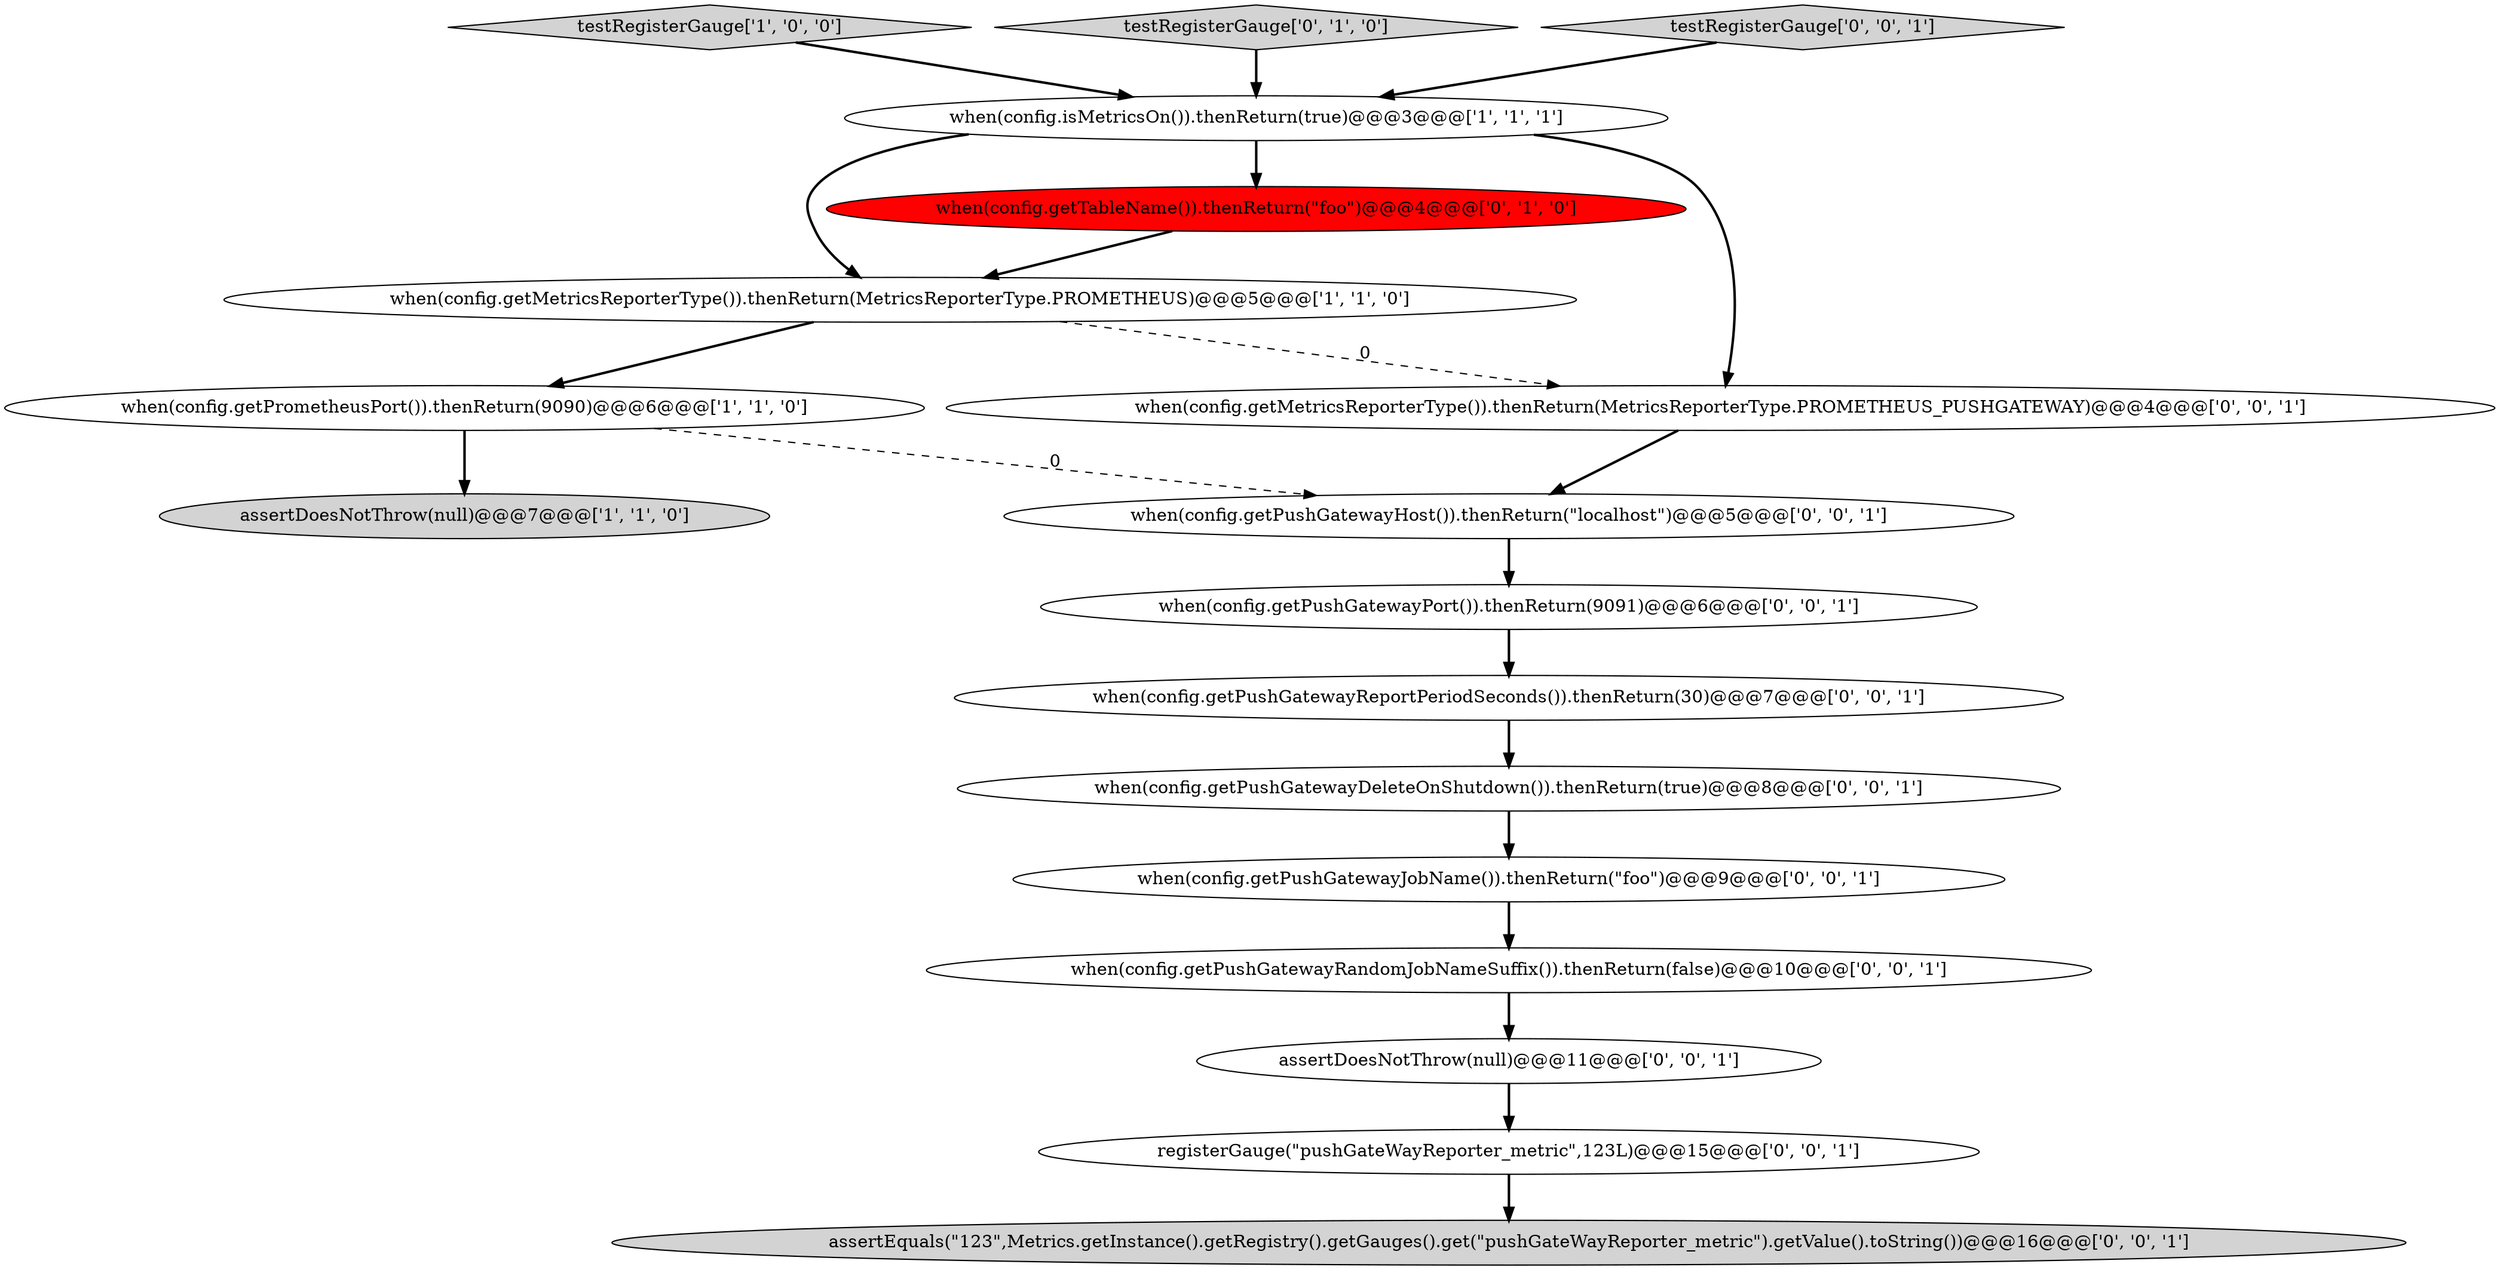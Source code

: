 digraph {
9 [style = filled, label = "when(config.getPushGatewayJobName()).thenReturn(\"foo\")@@@9@@@['0', '0', '1']", fillcolor = white, shape = ellipse image = "AAA0AAABBB3BBB"];
7 [style = filled, label = "when(config.getPushGatewayRandomJobNameSuffix()).thenReturn(false)@@@10@@@['0', '0', '1']", fillcolor = white, shape = ellipse image = "AAA0AAABBB3BBB"];
16 [style = filled, label = "when(config.getPushGatewayHost()).thenReturn(\"localhost\")@@@5@@@['0', '0', '1']", fillcolor = white, shape = ellipse image = "AAA0AAABBB3BBB"];
0 [style = filled, label = "when(config.getMetricsReporterType()).thenReturn(MetricsReporterType.PROMETHEUS)@@@5@@@['1', '1', '0']", fillcolor = white, shape = ellipse image = "AAA0AAABBB1BBB"];
3 [style = filled, label = "assertDoesNotThrow(null)@@@7@@@['1', '1', '0']", fillcolor = lightgray, shape = ellipse image = "AAA0AAABBB1BBB"];
2 [style = filled, label = "when(config.getPrometheusPort()).thenReturn(9090)@@@6@@@['1', '1', '0']", fillcolor = white, shape = ellipse image = "AAA0AAABBB1BBB"];
1 [style = filled, label = "when(config.isMetricsOn()).thenReturn(true)@@@3@@@['1', '1', '1']", fillcolor = white, shape = ellipse image = "AAA0AAABBB1BBB"];
5 [style = filled, label = "when(config.getTableName()).thenReturn(\"foo\")@@@4@@@['0', '1', '0']", fillcolor = red, shape = ellipse image = "AAA1AAABBB2BBB"];
12 [style = filled, label = "when(config.getPushGatewayDeleteOnShutdown()).thenReturn(true)@@@8@@@['0', '0', '1']", fillcolor = white, shape = ellipse image = "AAA0AAABBB3BBB"];
17 [style = filled, label = "registerGauge(\"pushGateWayReporter_metric\",123L)@@@15@@@['0', '0', '1']", fillcolor = white, shape = ellipse image = "AAA0AAABBB3BBB"];
15 [style = filled, label = "when(config.getMetricsReporterType()).thenReturn(MetricsReporterType.PROMETHEUS_PUSHGATEWAY)@@@4@@@['0', '0', '1']", fillcolor = white, shape = ellipse image = "AAA0AAABBB3BBB"];
8 [style = filled, label = "assertEquals(\"123\",Metrics.getInstance().getRegistry().getGauges().get(\"pushGateWayReporter_metric\").getValue().toString())@@@16@@@['0', '0', '1']", fillcolor = lightgray, shape = ellipse image = "AAA0AAABBB3BBB"];
13 [style = filled, label = "when(config.getPushGatewayReportPeriodSeconds()).thenReturn(30)@@@7@@@['0', '0', '1']", fillcolor = white, shape = ellipse image = "AAA0AAABBB3BBB"];
4 [style = filled, label = "testRegisterGauge['1', '0', '0']", fillcolor = lightgray, shape = diamond image = "AAA0AAABBB1BBB"];
6 [style = filled, label = "testRegisterGauge['0', '1', '0']", fillcolor = lightgray, shape = diamond image = "AAA0AAABBB2BBB"];
11 [style = filled, label = "assertDoesNotThrow(null)@@@11@@@['0', '0', '1']", fillcolor = white, shape = ellipse image = "AAA0AAABBB3BBB"];
10 [style = filled, label = "when(config.getPushGatewayPort()).thenReturn(9091)@@@6@@@['0', '0', '1']", fillcolor = white, shape = ellipse image = "AAA0AAABBB3BBB"];
14 [style = filled, label = "testRegisterGauge['0', '0', '1']", fillcolor = lightgray, shape = diamond image = "AAA0AAABBB3BBB"];
1->5 [style = bold, label=""];
17->8 [style = bold, label=""];
6->1 [style = bold, label=""];
11->17 [style = bold, label=""];
0->15 [style = dashed, label="0"];
4->1 [style = bold, label=""];
7->11 [style = bold, label=""];
13->12 [style = bold, label=""];
1->0 [style = bold, label=""];
5->0 [style = bold, label=""];
10->13 [style = bold, label=""];
15->16 [style = bold, label=""];
12->9 [style = bold, label=""];
16->10 [style = bold, label=""];
9->7 [style = bold, label=""];
2->16 [style = dashed, label="0"];
1->15 [style = bold, label=""];
2->3 [style = bold, label=""];
14->1 [style = bold, label=""];
0->2 [style = bold, label=""];
}
